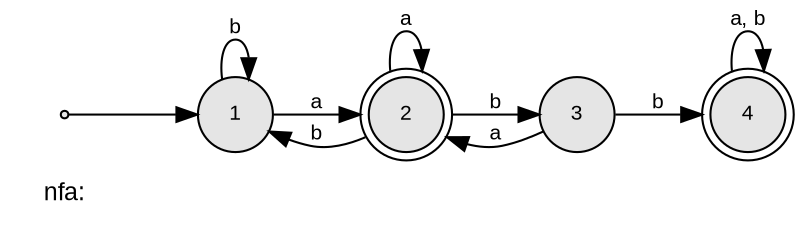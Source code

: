 digraph finite_state_machine {

  rankdir = LR;

  node [fontname = Arial fontsize = 10 style = filled fillcolor = gray90]
  "nfa:" [shape = none style = "" fontsize = 12];
  node [shape = point]; START; // shape for START node
  node [shape = circle peripheries = 2] "2" "4"; // shape for final nodes
  node [shape = circle peripheries = 1];  // shape for non-final nodes
  START -> "1";

  "1" -> "1" [label = "b" fontname = Arial fontsize = 10]; 
  "1" -> "2" [label = "a" fontname = Arial fontsize = 10]; 
  "2" -> "1" [label = "b" fontname = Arial fontsize = 10]; 
  "2" -> "2" [label = "a" fontname = Arial fontsize = 10]; 
  "2" -> "3" [label = "b" fontname = Arial fontsize = 10]; 
  "3" -> "2" [label = "a" fontname = Arial fontsize = 10]; 
  "3" -> "4" [label = "b" fontname = Arial fontsize = 10]; 
  "4" -> "4" [label = "a, b" fontname = Arial fontsize = 10]; 

}
